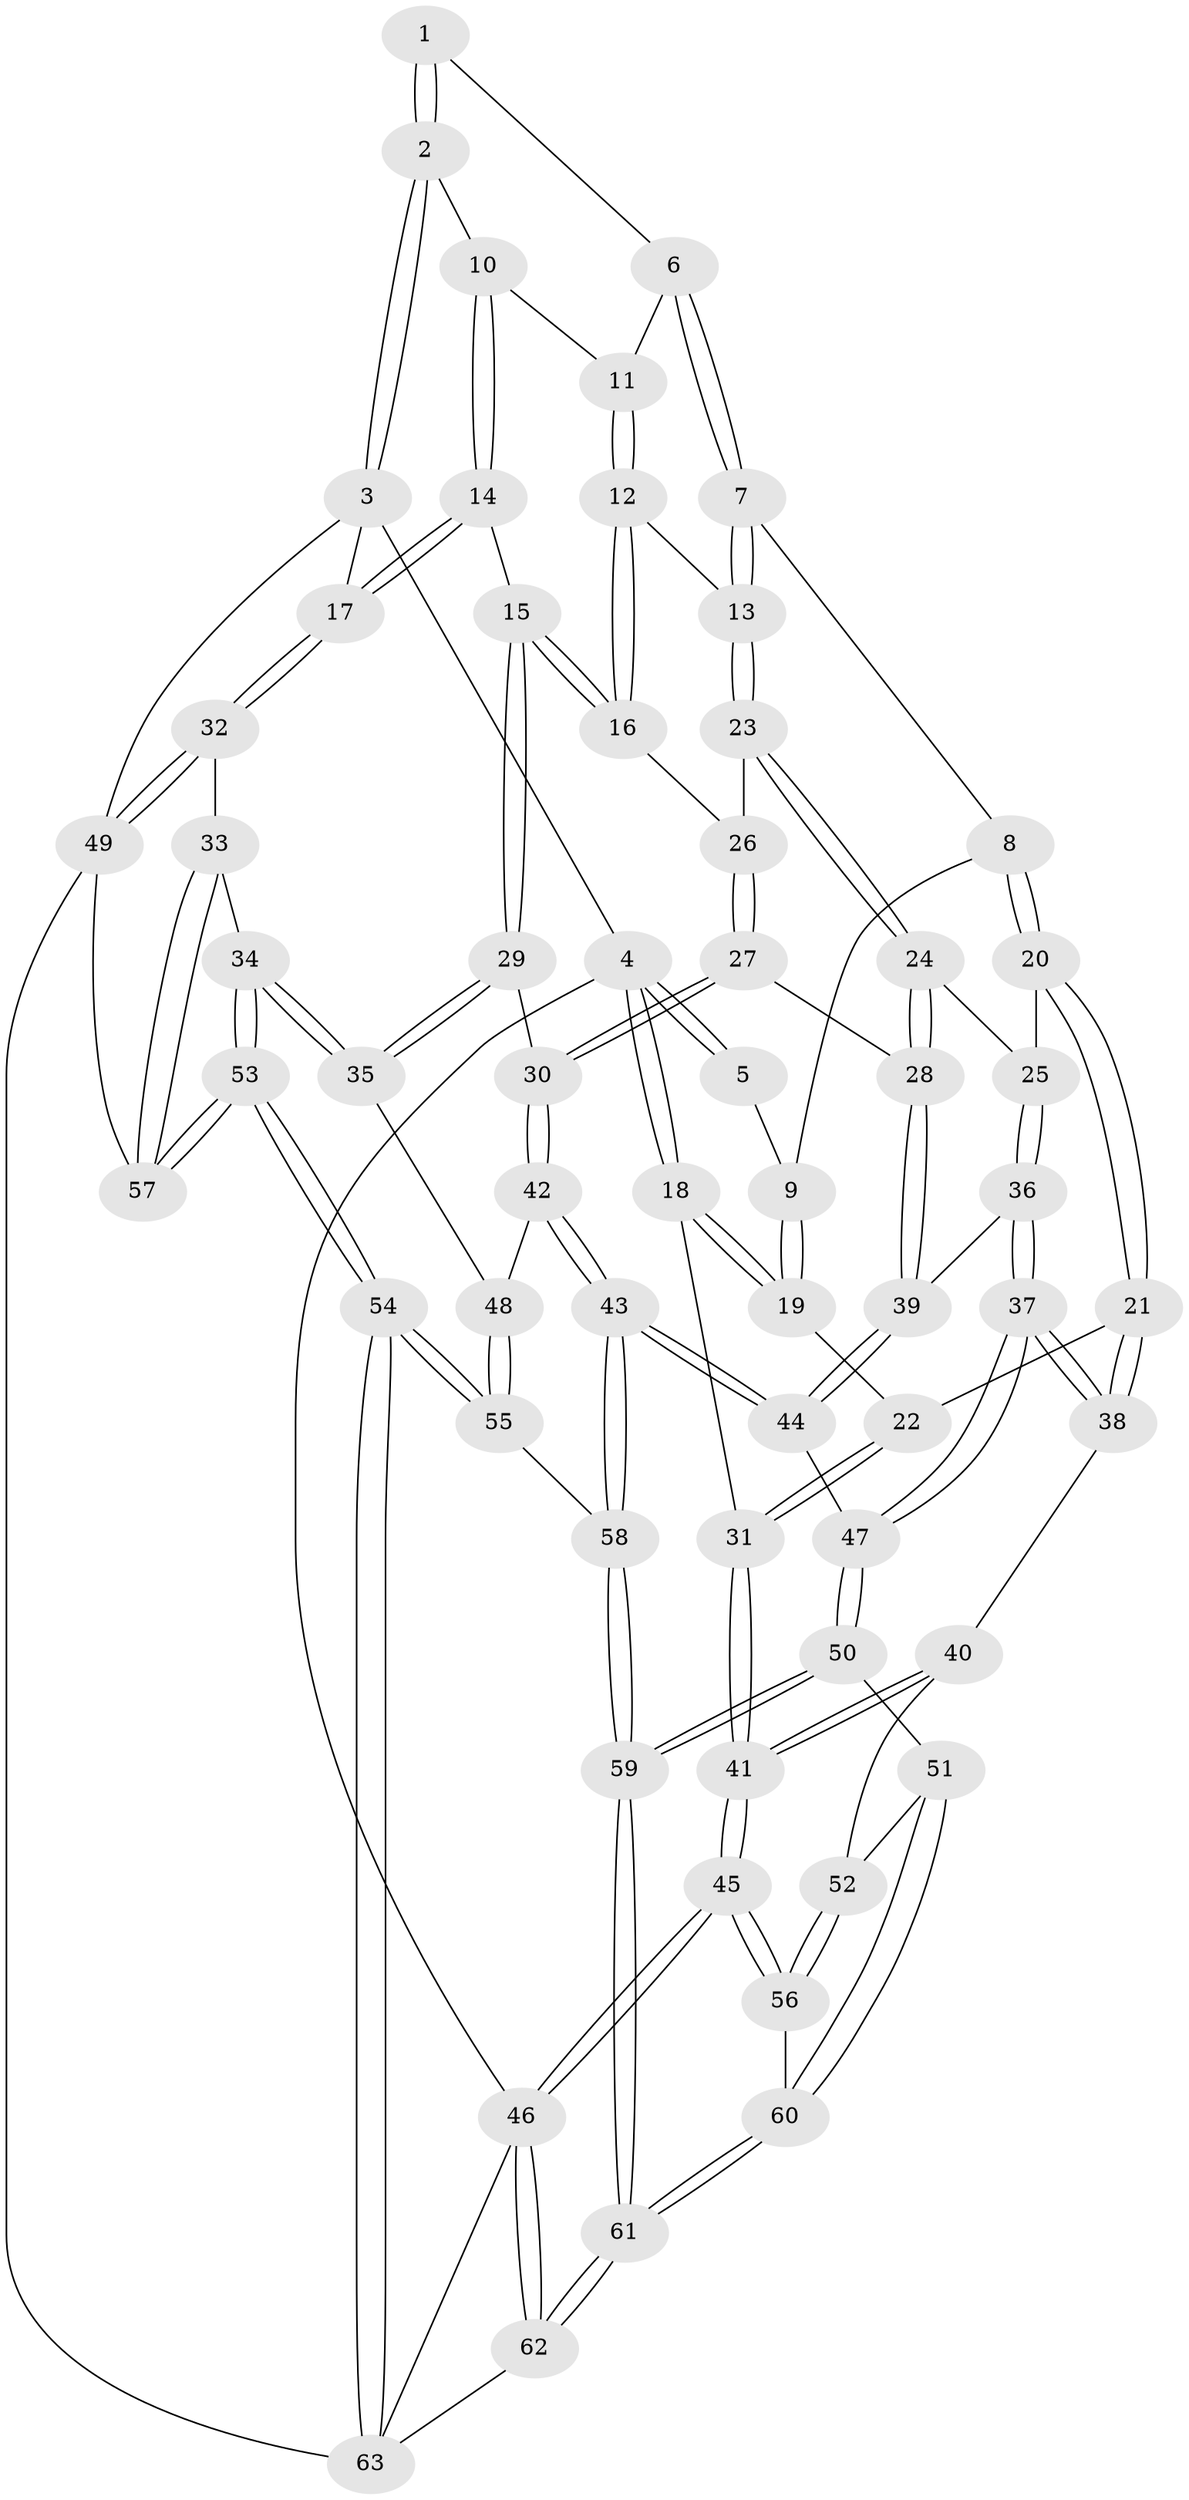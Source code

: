 // coarse degree distribution, {3: 0.2, 4: 0.3142857142857143, 6: 0.14285714285714285, 5: 0.3142857142857143, 2: 0.02857142857142857}
// Generated by graph-tools (version 1.1) at 2025/24/03/03/25 07:24:38]
// undirected, 63 vertices, 154 edges
graph export_dot {
graph [start="1"]
  node [color=gray90,style=filled];
  1 [pos="+0.5550023867111257+0"];
  2 [pos="+0.9740266703602759+0"];
  3 [pos="+1+0"];
  4 [pos="+0+0"];
  5 [pos="+0.21184426186397232+0"];
  6 [pos="+0.4584974462042191+0.09185497426956575"];
  7 [pos="+0.3875282193676082+0.18172189374195852"];
  8 [pos="+0.16408721150882852+0.1479923433321763"];
  9 [pos="+0.1638947361014986+0.14791297075504672"];
  10 [pos="+0.6350032819261853+0.22828064851982377"];
  11 [pos="+0.6217546457774367+0.22741062326114184"];
  12 [pos="+0.5712929109856756+0.27679416413523056"];
  13 [pos="+0.397083414983549+0.22696473912090875"];
  14 [pos="+0.7401089505404767+0.36296247659253333"];
  15 [pos="+0.6568936375083143+0.42326169234289346"];
  16 [pos="+0.5926127549365483+0.38346907747684694"];
  17 [pos="+1+0.2813551827092535"];
  18 [pos="+0+0.21219583388654223"];
  19 [pos="+0.08215595071394949+0.17457980425147232"];
  20 [pos="+0.25034742172799684+0.4434632115403958"];
  21 [pos="+0.20069106177077425+0.45684082330502385"];
  22 [pos="+0.17031547011639803+0.43359958429703865"];
  23 [pos="+0.39605868501972474+0.3270502248964016"];
  24 [pos="+0.35279473804193845+0.3765033311903797"];
  25 [pos="+0.25792629839969605+0.4437622820794584"];
  26 [pos="+0.4499190910574502+0.360161734874888"];
  27 [pos="+0.5025206562176896+0.5298634487659512"];
  28 [pos="+0.4592045653449385+0.552656724326389"];
  29 [pos="+0.6301602820927447+0.5244397229917582"];
  30 [pos="+0.625923578755661+0.5275167912389155"];
  31 [pos="+0+0.3018685610437316"];
  32 [pos="+1+0.5606497342921222"];
  33 [pos="+0.935441793680686+0.618957972834039"];
  34 [pos="+0.8564470161755038+0.6440601026093001"];
  35 [pos="+0.8179470353078903+0.6444748820390436"];
  36 [pos="+0.31629241495688337+0.5405619339189394"];
  37 [pos="+0.29146569219461865+0.6841281502068353"];
  38 [pos="+0.10222564322300533+0.5986798729578687"];
  39 [pos="+0.4491714552064439+0.5633478294576949"];
  40 [pos="+0.07855645938910129+0.6099562094664326"];
  41 [pos="+0+0.6057211736227982"];
  42 [pos="+0.5779328855921195+0.7113010245146197"];
  43 [pos="+0.521869242045487+0.7625180411832511"];
  44 [pos="+0.43961208460107004+0.7110545054133424"];
  45 [pos="+0+1"];
  46 [pos="+0+1"];
  47 [pos="+0.31282193579209006+0.7223650220079524"];
  48 [pos="+0.7218627687779129+0.7205220562555809"];
  49 [pos="+1+0.7746136928244794"];
  50 [pos="+0.28735759723755844+0.7690185092928372"];
  51 [pos="+0.2430648614582609+0.774758915927023"];
  52 [pos="+0.1246285887093161+0.7390146990041015"];
  53 [pos="+0.7647549902820998+0.9996476009392369"];
  54 [pos="+0.7510620016564236+1"];
  55 [pos="+0.711007316665305+0.96324893921285"];
  56 [pos="+0.0854536791160265+0.839549369257155"];
  57 [pos="+0.8554854703272226+0.9336179663997551"];
  58 [pos="+0.5341951166753901+0.8334949202051669"];
  59 [pos="+0.32058952142384506+1"];
  60 [pos="+0.14229461486508183+0.8520669046732963"];
  61 [pos="+0.310737013651351+1"];
  62 [pos="+0.2799986091161268+1"];
  63 [pos="+0.7576722384277571+1"];
  1 -- 2;
  1 -- 2;
  1 -- 6;
  2 -- 3;
  2 -- 3;
  2 -- 10;
  3 -- 4;
  3 -- 17;
  3 -- 49;
  4 -- 5;
  4 -- 5;
  4 -- 18;
  4 -- 18;
  4 -- 46;
  5 -- 9;
  6 -- 7;
  6 -- 7;
  6 -- 11;
  7 -- 8;
  7 -- 13;
  7 -- 13;
  8 -- 9;
  8 -- 20;
  8 -- 20;
  9 -- 19;
  9 -- 19;
  10 -- 11;
  10 -- 14;
  10 -- 14;
  11 -- 12;
  11 -- 12;
  12 -- 13;
  12 -- 16;
  12 -- 16;
  13 -- 23;
  13 -- 23;
  14 -- 15;
  14 -- 17;
  14 -- 17;
  15 -- 16;
  15 -- 16;
  15 -- 29;
  15 -- 29;
  16 -- 26;
  17 -- 32;
  17 -- 32;
  18 -- 19;
  18 -- 19;
  18 -- 31;
  19 -- 22;
  20 -- 21;
  20 -- 21;
  20 -- 25;
  21 -- 22;
  21 -- 38;
  21 -- 38;
  22 -- 31;
  22 -- 31;
  23 -- 24;
  23 -- 24;
  23 -- 26;
  24 -- 25;
  24 -- 28;
  24 -- 28;
  25 -- 36;
  25 -- 36;
  26 -- 27;
  26 -- 27;
  27 -- 28;
  27 -- 30;
  27 -- 30;
  28 -- 39;
  28 -- 39;
  29 -- 30;
  29 -- 35;
  29 -- 35;
  30 -- 42;
  30 -- 42;
  31 -- 41;
  31 -- 41;
  32 -- 33;
  32 -- 49;
  32 -- 49;
  33 -- 34;
  33 -- 57;
  33 -- 57;
  34 -- 35;
  34 -- 35;
  34 -- 53;
  34 -- 53;
  35 -- 48;
  36 -- 37;
  36 -- 37;
  36 -- 39;
  37 -- 38;
  37 -- 38;
  37 -- 47;
  37 -- 47;
  38 -- 40;
  39 -- 44;
  39 -- 44;
  40 -- 41;
  40 -- 41;
  40 -- 52;
  41 -- 45;
  41 -- 45;
  42 -- 43;
  42 -- 43;
  42 -- 48;
  43 -- 44;
  43 -- 44;
  43 -- 58;
  43 -- 58;
  44 -- 47;
  45 -- 46;
  45 -- 46;
  45 -- 56;
  45 -- 56;
  46 -- 62;
  46 -- 62;
  46 -- 63;
  47 -- 50;
  47 -- 50;
  48 -- 55;
  48 -- 55;
  49 -- 57;
  49 -- 63;
  50 -- 51;
  50 -- 59;
  50 -- 59;
  51 -- 52;
  51 -- 60;
  51 -- 60;
  52 -- 56;
  52 -- 56;
  53 -- 54;
  53 -- 54;
  53 -- 57;
  53 -- 57;
  54 -- 55;
  54 -- 55;
  54 -- 63;
  54 -- 63;
  55 -- 58;
  56 -- 60;
  58 -- 59;
  58 -- 59;
  59 -- 61;
  59 -- 61;
  60 -- 61;
  60 -- 61;
  61 -- 62;
  61 -- 62;
  62 -- 63;
}
